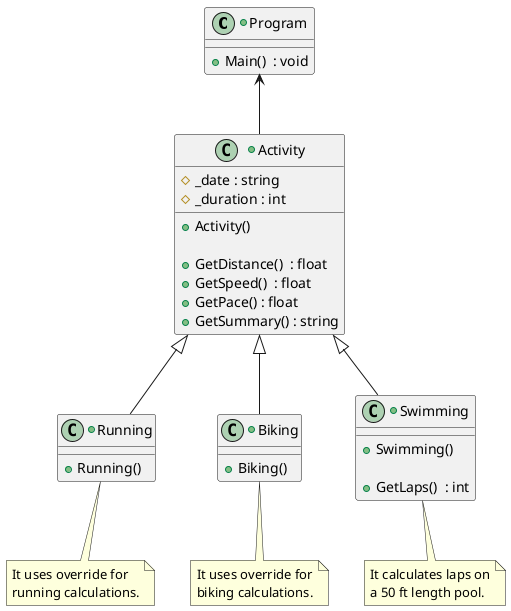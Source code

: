 @startuml Exercise Tracking
' Polymorphism
+class Program {
  + Main()  : void
}

+class Activity {
' Attributes
  # _date : string
  # _duration : int

' Constructors
  + Activity()
  
' Behaviors
  + GetDistance()  : float
  + GetSpeed()  : float
  + GetPace() : float
  + GetSummary() : string
}

+class Running {
' Attributes

' Constructors
  + Running()

' Behaviors
  ' + TrackExercise()  : void

}
note bottom of Running
  It uses override for
  running calculations.
end note

+class Biking {
' Attributes

' Constructors
  + Biking()

' Behaviors
  ' + GetEvent()  : void

}
note bottom of Biking
  It uses override for
  biking calculations.
end note

+class Swimming {
' Attributes
  '- _poolLength  : int

' Constructors
  + Swimming()

' Behaviors
  + GetLaps()  : int
}
note bottom of Swimming
  It calculates laps on
  a 50 ft length pool.
end note

Program <-- Activity
Activity <|-- Running
Activity <|-- Biking
Activity <|-- Swimming

@enduml